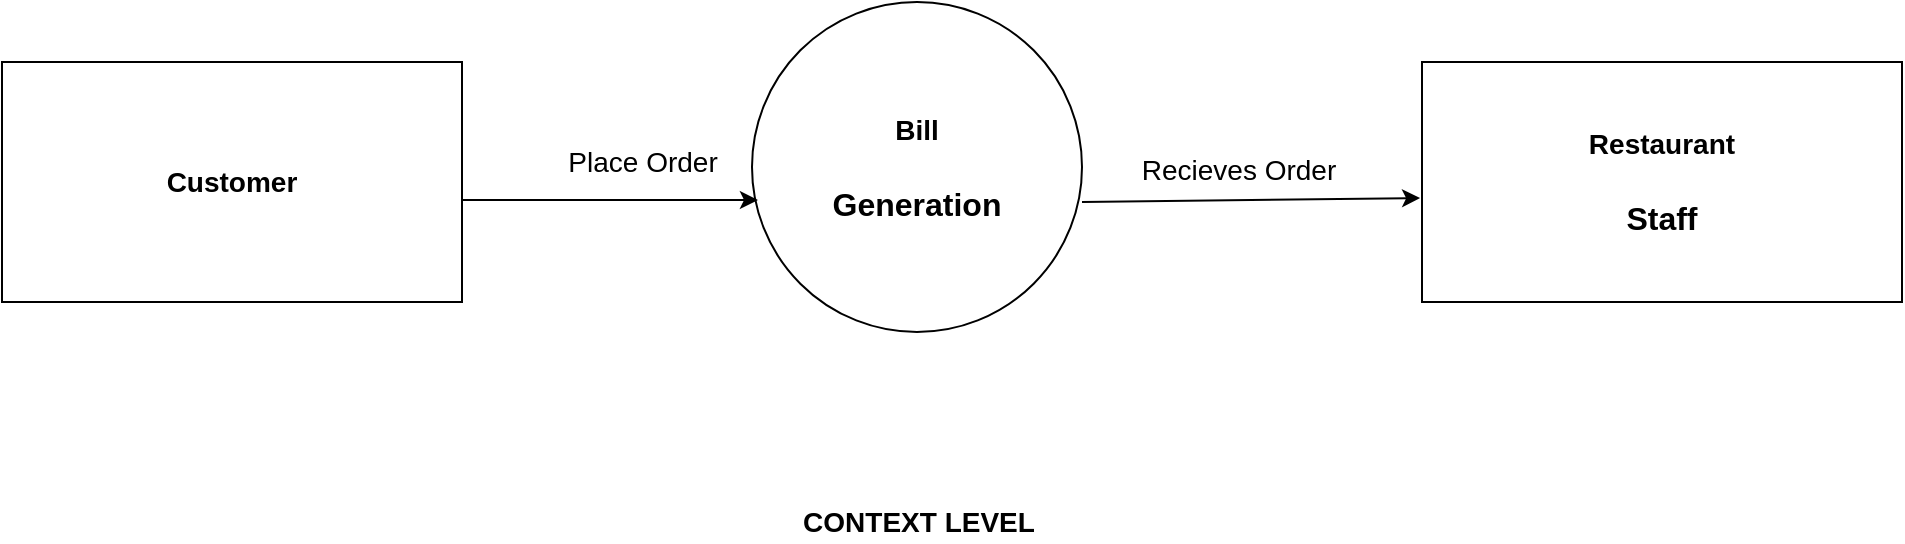 <mxfile version="12.3.1" type="github" pages="1"><diagram id="5_r-XLrWG0Xm3OSSf3Bw" name="Page-1"><mxGraphModel dx="2215" dy="807" grid="1" gridSize="10" guides="1" tooltips="1" connect="1" arrows="1" fold="1" page="1" pageScale="1" pageWidth="850" pageHeight="1100" math="0" shadow="0"><root><mxCell id="0"/><mxCell id="1" parent="0"/><mxCell id="OYosyzFkKd5CPNaWXfVE-1" value="&lt;b&gt;&lt;font style=&quot;font-size: 14px&quot;&gt;Customer&lt;/font&gt;&lt;/b&gt;" style="rounded=0;whiteSpace=wrap;html=1;" vertex="1" parent="1"><mxGeometry x="-70" y="280" width="230" height="120" as="geometry"/></mxCell><mxCell id="OYosyzFkKd5CPNaWXfVE-5" value="&lt;div&gt;&lt;font style=&quot;font-size: 14px&quot;&gt;&lt;b&gt;Bill &lt;br&gt;&lt;/b&gt;&lt;/font&gt;&lt;/div&gt;&lt;div&gt;&lt;font size=&quot;3&quot;&gt;&lt;b&gt;&lt;br&gt;&lt;/b&gt;&lt;/font&gt;&lt;/div&gt;&lt;div&gt;&lt;font size=&quot;3&quot;&gt;&lt;b&gt;Generation&lt;br&gt;&lt;/b&gt;&lt;/font&gt;&lt;/div&gt;" style="ellipse;whiteSpace=wrap;html=1;aspect=fixed;" vertex="1" parent="1"><mxGeometry x="305" y="250" width="165" height="165" as="geometry"/></mxCell><mxCell id="OYosyzFkKd5CPNaWXfVE-13" value="&lt;div&gt;&lt;font style=&quot;font-size: 14px&quot;&gt;&lt;b&gt;Restaurant&lt;/b&gt;&lt;/font&gt;&lt;/div&gt;&lt;div&gt;&lt;font size=&quot;3&quot;&gt;&lt;b&gt;&lt;br&gt;&lt;/b&gt;&lt;/font&gt;&lt;/div&gt;&lt;div&gt;&lt;font size=&quot;3&quot;&gt;&lt;b&gt;Staff&lt;br&gt;&lt;/b&gt;&lt;/font&gt;&lt;/div&gt;" style="rounded=0;whiteSpace=wrap;html=1;" vertex="1" parent="1"><mxGeometry x="640" y="280" width="240" height="120" as="geometry"/></mxCell><mxCell id="OYosyzFkKd5CPNaWXfVE-14" value="" style="endArrow=classic;html=1;entryX=0.018;entryY=0.6;entryDx=0;entryDy=0;entryPerimeter=0;exitX=1;exitY=0.575;exitDx=0;exitDy=0;exitPerimeter=0;" edge="1" parent="1" source="OYosyzFkKd5CPNaWXfVE-1" target="OYosyzFkKd5CPNaWXfVE-5"><mxGeometry width="50" height="50" relative="1" as="geometry"><mxPoint x="160" y="350" as="sourcePoint"/><mxPoint x="210" y="300" as="targetPoint"/></mxGeometry></mxCell><mxCell id="OYosyzFkKd5CPNaWXfVE-15" value="" style="endArrow=classic;html=1;entryX=-0.004;entryY=0.567;entryDx=0;entryDy=0;entryPerimeter=0;" edge="1" parent="1" target="OYosyzFkKd5CPNaWXfVE-13"><mxGeometry width="50" height="50" relative="1" as="geometry"><mxPoint x="470" y="350" as="sourcePoint"/><mxPoint x="520" y="300" as="targetPoint"/></mxGeometry></mxCell><mxCell id="OYosyzFkKd5CPNaWXfVE-16" value="&lt;font style=&quot;font-size: 14px&quot;&gt;Place Order&lt;/font&gt;" style="text;html=1;align=center;verticalAlign=middle;resizable=0;points=[];;autosize=1;" vertex="1" parent="1"><mxGeometry x="205" y="320" width="90" height="20" as="geometry"/></mxCell><mxCell id="OYosyzFkKd5CPNaWXfVE-17" value="&lt;font style=&quot;font-size: 14px&quot;&gt;Recieves Order&lt;/font&gt;" style="text;html=1;align=center;verticalAlign=middle;resizable=0;points=[];;autosize=1;" vertex="1" parent="1"><mxGeometry x="493" y="324" width="110" height="20" as="geometry"/></mxCell><mxCell id="OYosyzFkKd5CPNaWXfVE-18" value="&lt;b&gt;&lt;font style=&quot;font-size: 14px&quot;&gt;CONTEXT LEVEL&lt;/font&gt;&lt;/b&gt;" style="text;html=1;align=center;verticalAlign=middle;resizable=0;points=[];;autosize=1;" vertex="1" parent="1"><mxGeometry x="322.5" y="500" width="130" height="20" as="geometry"/></mxCell></root></mxGraphModel></diagram></mxfile>